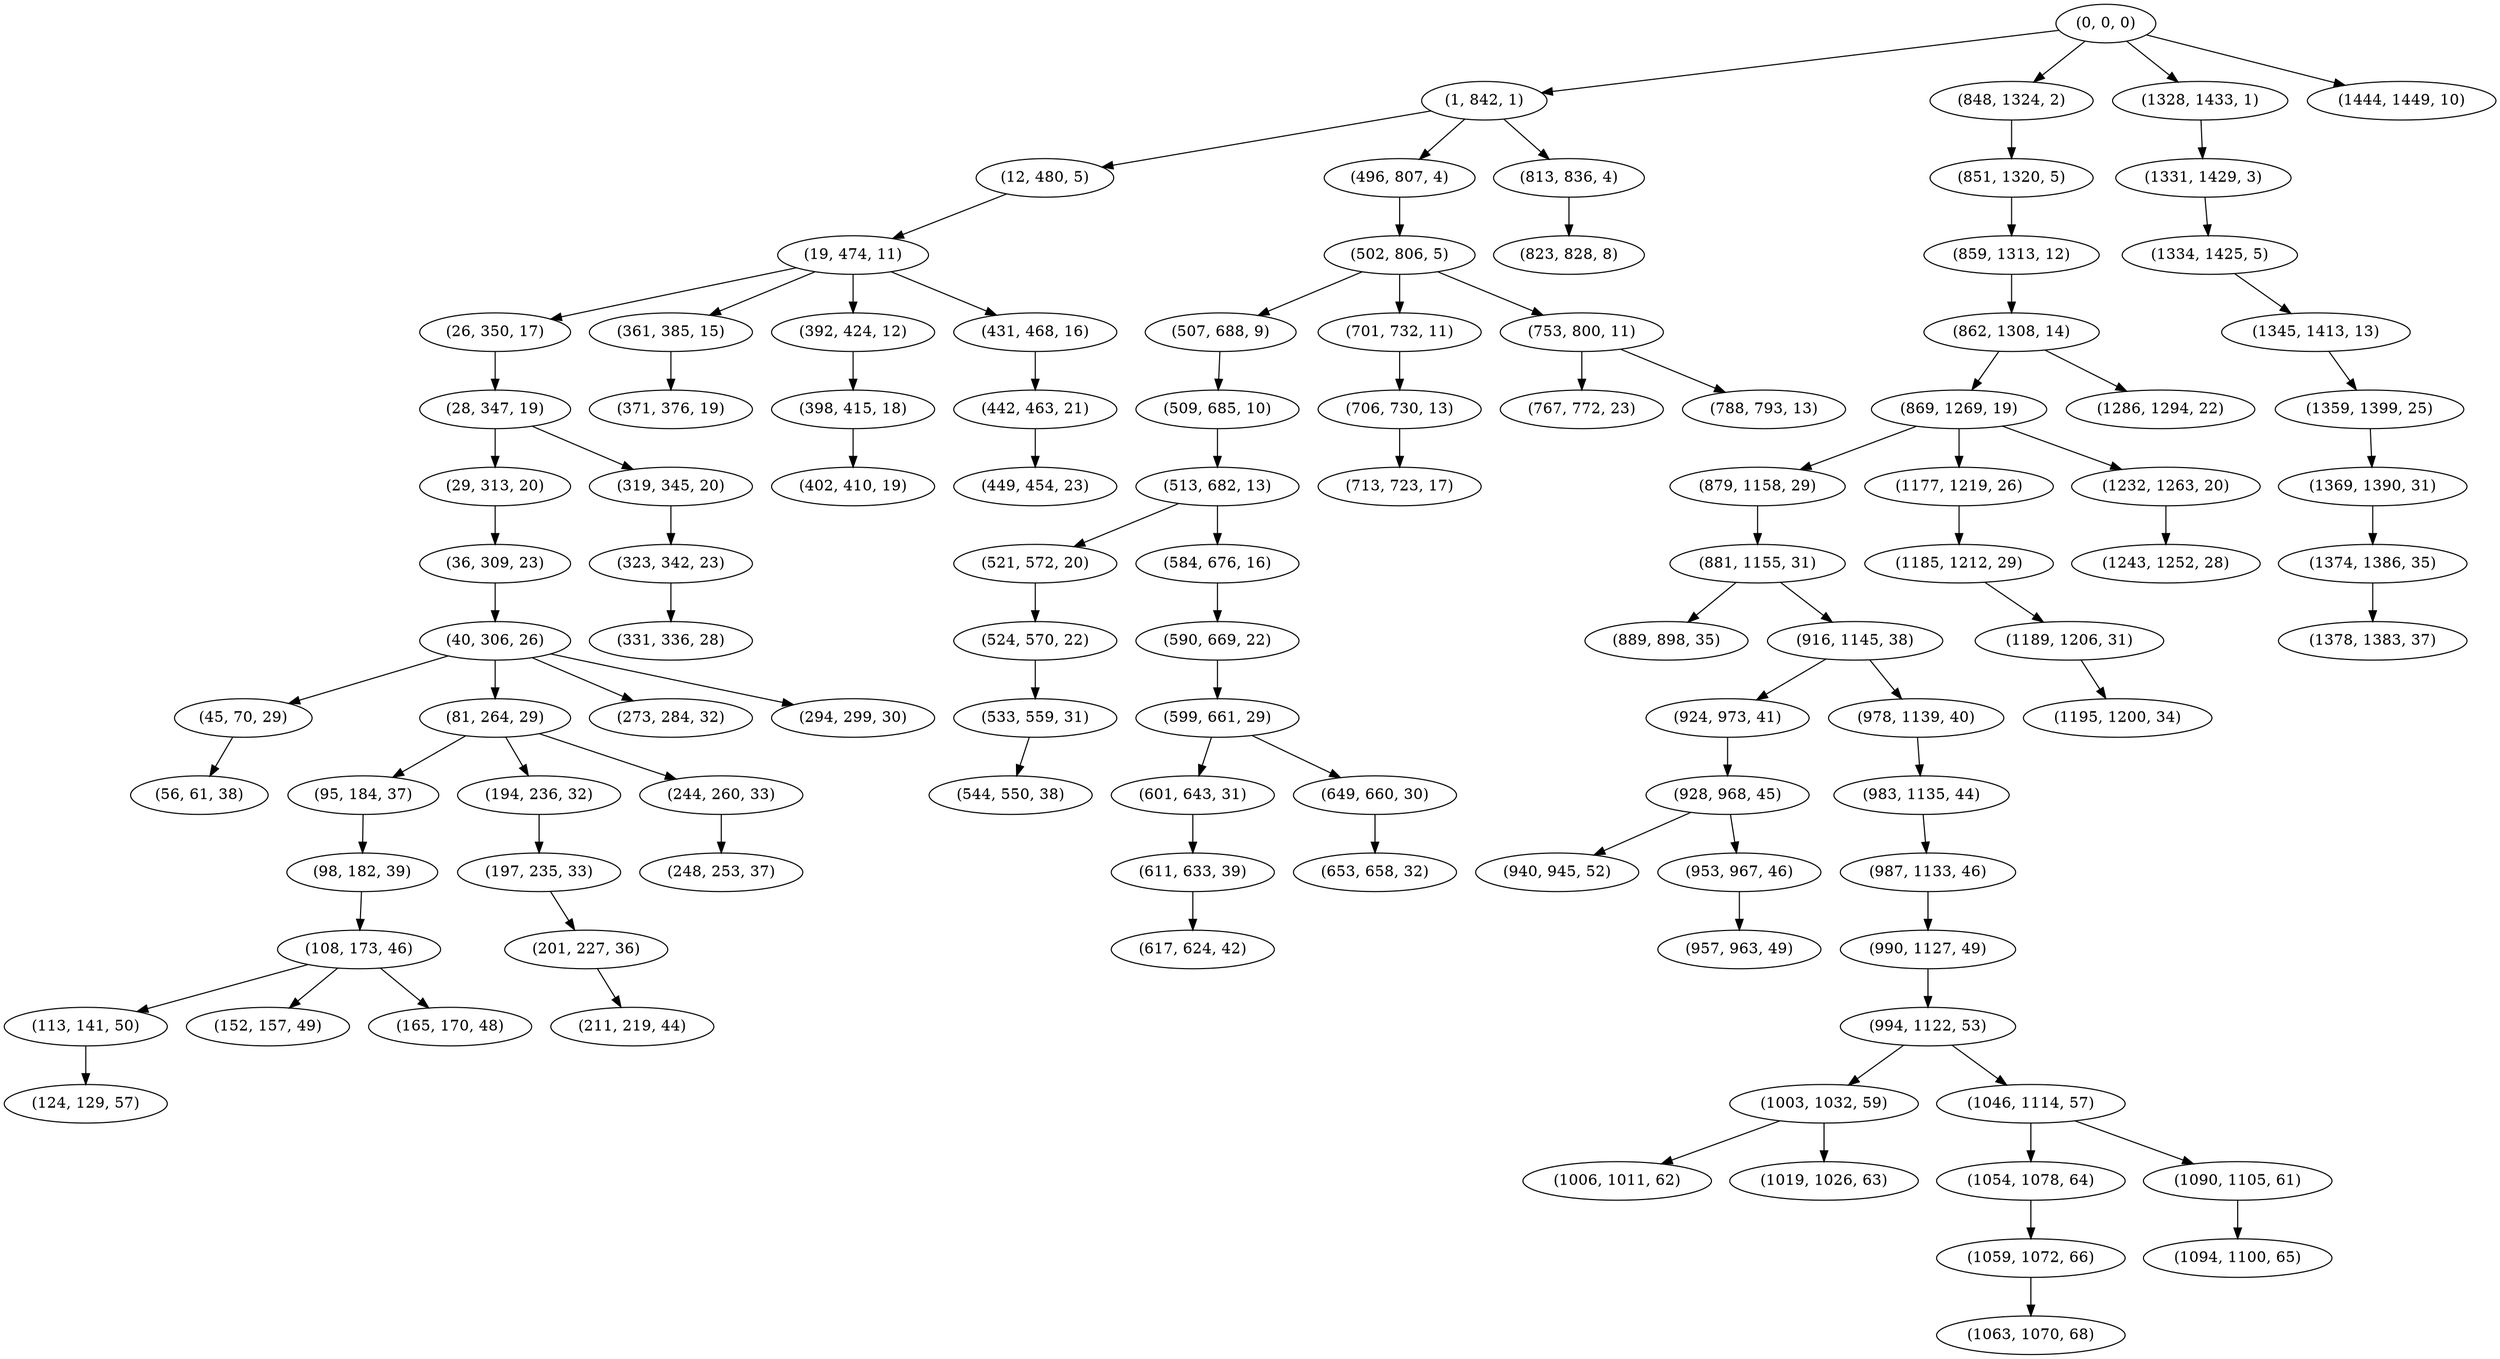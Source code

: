 digraph tree {
    "(0, 0, 0)";
    "(1, 842, 1)";
    "(12, 480, 5)";
    "(19, 474, 11)";
    "(26, 350, 17)";
    "(28, 347, 19)";
    "(29, 313, 20)";
    "(36, 309, 23)";
    "(40, 306, 26)";
    "(45, 70, 29)";
    "(56, 61, 38)";
    "(81, 264, 29)";
    "(95, 184, 37)";
    "(98, 182, 39)";
    "(108, 173, 46)";
    "(113, 141, 50)";
    "(124, 129, 57)";
    "(152, 157, 49)";
    "(165, 170, 48)";
    "(194, 236, 32)";
    "(197, 235, 33)";
    "(201, 227, 36)";
    "(211, 219, 44)";
    "(244, 260, 33)";
    "(248, 253, 37)";
    "(273, 284, 32)";
    "(294, 299, 30)";
    "(319, 345, 20)";
    "(323, 342, 23)";
    "(331, 336, 28)";
    "(361, 385, 15)";
    "(371, 376, 19)";
    "(392, 424, 12)";
    "(398, 415, 18)";
    "(402, 410, 19)";
    "(431, 468, 16)";
    "(442, 463, 21)";
    "(449, 454, 23)";
    "(496, 807, 4)";
    "(502, 806, 5)";
    "(507, 688, 9)";
    "(509, 685, 10)";
    "(513, 682, 13)";
    "(521, 572, 20)";
    "(524, 570, 22)";
    "(533, 559, 31)";
    "(544, 550, 38)";
    "(584, 676, 16)";
    "(590, 669, 22)";
    "(599, 661, 29)";
    "(601, 643, 31)";
    "(611, 633, 39)";
    "(617, 624, 42)";
    "(649, 660, 30)";
    "(653, 658, 32)";
    "(701, 732, 11)";
    "(706, 730, 13)";
    "(713, 723, 17)";
    "(753, 800, 11)";
    "(767, 772, 23)";
    "(788, 793, 13)";
    "(813, 836, 4)";
    "(823, 828, 8)";
    "(848, 1324, 2)";
    "(851, 1320, 5)";
    "(859, 1313, 12)";
    "(862, 1308, 14)";
    "(869, 1269, 19)";
    "(879, 1158, 29)";
    "(881, 1155, 31)";
    "(889, 898, 35)";
    "(916, 1145, 38)";
    "(924, 973, 41)";
    "(928, 968, 45)";
    "(940, 945, 52)";
    "(953, 967, 46)";
    "(957, 963, 49)";
    "(978, 1139, 40)";
    "(983, 1135, 44)";
    "(987, 1133, 46)";
    "(990, 1127, 49)";
    "(994, 1122, 53)";
    "(1003, 1032, 59)";
    "(1006, 1011, 62)";
    "(1019, 1026, 63)";
    "(1046, 1114, 57)";
    "(1054, 1078, 64)";
    "(1059, 1072, 66)";
    "(1063, 1070, 68)";
    "(1090, 1105, 61)";
    "(1094, 1100, 65)";
    "(1177, 1219, 26)";
    "(1185, 1212, 29)";
    "(1189, 1206, 31)";
    "(1195, 1200, 34)";
    "(1232, 1263, 20)";
    "(1243, 1252, 28)";
    "(1286, 1294, 22)";
    "(1328, 1433, 1)";
    "(1331, 1429, 3)";
    "(1334, 1425, 5)";
    "(1345, 1413, 13)";
    "(1359, 1399, 25)";
    "(1369, 1390, 31)";
    "(1374, 1386, 35)";
    "(1378, 1383, 37)";
    "(1444, 1449, 10)";
    "(0, 0, 0)" -> "(1, 842, 1)";
    "(0, 0, 0)" -> "(848, 1324, 2)";
    "(0, 0, 0)" -> "(1328, 1433, 1)";
    "(0, 0, 0)" -> "(1444, 1449, 10)";
    "(1, 842, 1)" -> "(12, 480, 5)";
    "(1, 842, 1)" -> "(496, 807, 4)";
    "(1, 842, 1)" -> "(813, 836, 4)";
    "(12, 480, 5)" -> "(19, 474, 11)";
    "(19, 474, 11)" -> "(26, 350, 17)";
    "(19, 474, 11)" -> "(361, 385, 15)";
    "(19, 474, 11)" -> "(392, 424, 12)";
    "(19, 474, 11)" -> "(431, 468, 16)";
    "(26, 350, 17)" -> "(28, 347, 19)";
    "(28, 347, 19)" -> "(29, 313, 20)";
    "(28, 347, 19)" -> "(319, 345, 20)";
    "(29, 313, 20)" -> "(36, 309, 23)";
    "(36, 309, 23)" -> "(40, 306, 26)";
    "(40, 306, 26)" -> "(45, 70, 29)";
    "(40, 306, 26)" -> "(81, 264, 29)";
    "(40, 306, 26)" -> "(273, 284, 32)";
    "(40, 306, 26)" -> "(294, 299, 30)";
    "(45, 70, 29)" -> "(56, 61, 38)";
    "(81, 264, 29)" -> "(95, 184, 37)";
    "(81, 264, 29)" -> "(194, 236, 32)";
    "(81, 264, 29)" -> "(244, 260, 33)";
    "(95, 184, 37)" -> "(98, 182, 39)";
    "(98, 182, 39)" -> "(108, 173, 46)";
    "(108, 173, 46)" -> "(113, 141, 50)";
    "(108, 173, 46)" -> "(152, 157, 49)";
    "(108, 173, 46)" -> "(165, 170, 48)";
    "(113, 141, 50)" -> "(124, 129, 57)";
    "(194, 236, 32)" -> "(197, 235, 33)";
    "(197, 235, 33)" -> "(201, 227, 36)";
    "(201, 227, 36)" -> "(211, 219, 44)";
    "(244, 260, 33)" -> "(248, 253, 37)";
    "(319, 345, 20)" -> "(323, 342, 23)";
    "(323, 342, 23)" -> "(331, 336, 28)";
    "(361, 385, 15)" -> "(371, 376, 19)";
    "(392, 424, 12)" -> "(398, 415, 18)";
    "(398, 415, 18)" -> "(402, 410, 19)";
    "(431, 468, 16)" -> "(442, 463, 21)";
    "(442, 463, 21)" -> "(449, 454, 23)";
    "(496, 807, 4)" -> "(502, 806, 5)";
    "(502, 806, 5)" -> "(507, 688, 9)";
    "(502, 806, 5)" -> "(701, 732, 11)";
    "(502, 806, 5)" -> "(753, 800, 11)";
    "(507, 688, 9)" -> "(509, 685, 10)";
    "(509, 685, 10)" -> "(513, 682, 13)";
    "(513, 682, 13)" -> "(521, 572, 20)";
    "(513, 682, 13)" -> "(584, 676, 16)";
    "(521, 572, 20)" -> "(524, 570, 22)";
    "(524, 570, 22)" -> "(533, 559, 31)";
    "(533, 559, 31)" -> "(544, 550, 38)";
    "(584, 676, 16)" -> "(590, 669, 22)";
    "(590, 669, 22)" -> "(599, 661, 29)";
    "(599, 661, 29)" -> "(601, 643, 31)";
    "(599, 661, 29)" -> "(649, 660, 30)";
    "(601, 643, 31)" -> "(611, 633, 39)";
    "(611, 633, 39)" -> "(617, 624, 42)";
    "(649, 660, 30)" -> "(653, 658, 32)";
    "(701, 732, 11)" -> "(706, 730, 13)";
    "(706, 730, 13)" -> "(713, 723, 17)";
    "(753, 800, 11)" -> "(767, 772, 23)";
    "(753, 800, 11)" -> "(788, 793, 13)";
    "(813, 836, 4)" -> "(823, 828, 8)";
    "(848, 1324, 2)" -> "(851, 1320, 5)";
    "(851, 1320, 5)" -> "(859, 1313, 12)";
    "(859, 1313, 12)" -> "(862, 1308, 14)";
    "(862, 1308, 14)" -> "(869, 1269, 19)";
    "(862, 1308, 14)" -> "(1286, 1294, 22)";
    "(869, 1269, 19)" -> "(879, 1158, 29)";
    "(869, 1269, 19)" -> "(1177, 1219, 26)";
    "(869, 1269, 19)" -> "(1232, 1263, 20)";
    "(879, 1158, 29)" -> "(881, 1155, 31)";
    "(881, 1155, 31)" -> "(889, 898, 35)";
    "(881, 1155, 31)" -> "(916, 1145, 38)";
    "(916, 1145, 38)" -> "(924, 973, 41)";
    "(916, 1145, 38)" -> "(978, 1139, 40)";
    "(924, 973, 41)" -> "(928, 968, 45)";
    "(928, 968, 45)" -> "(940, 945, 52)";
    "(928, 968, 45)" -> "(953, 967, 46)";
    "(953, 967, 46)" -> "(957, 963, 49)";
    "(978, 1139, 40)" -> "(983, 1135, 44)";
    "(983, 1135, 44)" -> "(987, 1133, 46)";
    "(987, 1133, 46)" -> "(990, 1127, 49)";
    "(990, 1127, 49)" -> "(994, 1122, 53)";
    "(994, 1122, 53)" -> "(1003, 1032, 59)";
    "(994, 1122, 53)" -> "(1046, 1114, 57)";
    "(1003, 1032, 59)" -> "(1006, 1011, 62)";
    "(1003, 1032, 59)" -> "(1019, 1026, 63)";
    "(1046, 1114, 57)" -> "(1054, 1078, 64)";
    "(1046, 1114, 57)" -> "(1090, 1105, 61)";
    "(1054, 1078, 64)" -> "(1059, 1072, 66)";
    "(1059, 1072, 66)" -> "(1063, 1070, 68)";
    "(1090, 1105, 61)" -> "(1094, 1100, 65)";
    "(1177, 1219, 26)" -> "(1185, 1212, 29)";
    "(1185, 1212, 29)" -> "(1189, 1206, 31)";
    "(1189, 1206, 31)" -> "(1195, 1200, 34)";
    "(1232, 1263, 20)" -> "(1243, 1252, 28)";
    "(1328, 1433, 1)" -> "(1331, 1429, 3)";
    "(1331, 1429, 3)" -> "(1334, 1425, 5)";
    "(1334, 1425, 5)" -> "(1345, 1413, 13)";
    "(1345, 1413, 13)" -> "(1359, 1399, 25)";
    "(1359, 1399, 25)" -> "(1369, 1390, 31)";
    "(1369, 1390, 31)" -> "(1374, 1386, 35)";
    "(1374, 1386, 35)" -> "(1378, 1383, 37)";
}
